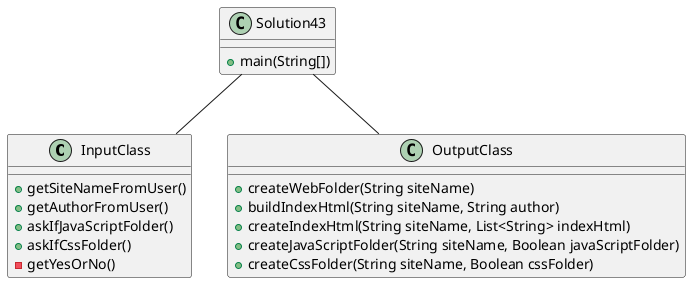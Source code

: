 @startuml

class InputClass {
  +getSiteNameFromUser()
  +getAuthorFromUser()
  +askIfJavaScriptFolder()
  +askIfCssFolder()
  -getYesOrNo()
}


class OutputClass {
  +createWebFolder(String siteName)
  +buildIndexHtml(String siteName, String author)
  +createIndexHtml(String siteName, List<String> indexHtml)
  +createJavaScriptFolder(String siteName, Boolean javaScriptFolder)
  +createCssFolder(String siteName, Boolean cssFolder)
}

class Solution43 {
+main(String[])
}

Solution43 -- InputClass
Solution43 -- OutputClass

@enduml